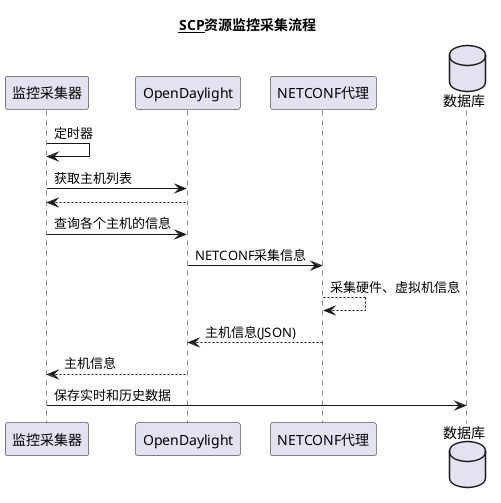 @startuml
title __SCP__资源监控采集流程

participant 监控采集器 as collector
participant OpenDaylight as odl
participant "NETCONF代理" as agent
database "数据库" as db

collector -> collector : 定时器
collector -> odl : 获取主机列表
odl --> collector
collector -> odl : 查询各个主机的信息
odl -> agent : NETCONF采集信息
agent --> agent : 采集硬件、虚拟机信息
agent --> odl : 主机信息(JSON)
odl --> collector : 主机信息
collector -> db : 保存实时和历史数据

@enduml
